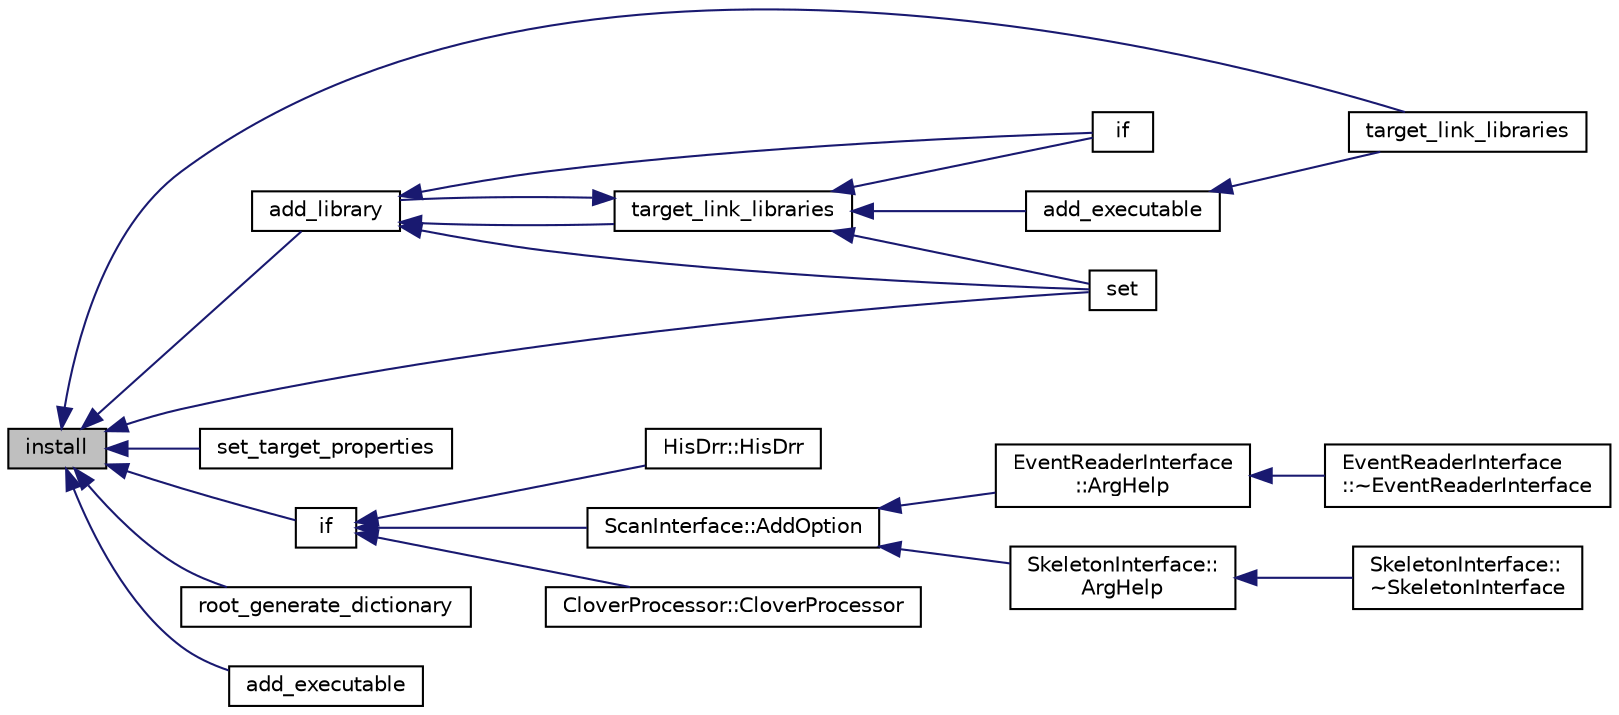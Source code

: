 digraph "install"
{
  edge [fontname="Helvetica",fontsize="10",labelfontname="Helvetica",labelfontsize="10"];
  node [fontname="Helvetica",fontsize="10",shape=record];
  rankdir="LR";
  Node1 [label="install",height=0.2,width=0.4,color="black", fillcolor="grey75", style="filled", fontcolor="black"];
  Node1 -> Node2 [dir="back",color="midnightblue",fontsize="10",style="solid",fontname="Helvetica"];
  Node2 [label="target_link_libraries",height=0.2,width=0.4,color="black", fillcolor="white", style="filled",URL="$dc/de0/_acquisition_2_m_c_a_2source_2_c_make_lists_8txt.html#a8c66cc332aca3a499df18a878d81e2d0"];
  Node1 -> Node3 [dir="back",color="midnightblue",fontsize="10",style="solid",fontname="Helvetica"];
  Node3 [label="set_target_properties",height=0.2,width=0.4,color="black", fillcolor="white", style="filled",URL="$df/d5d/_acquisition_2set2root_2source_2_c_make_lists_8txt.html#a451bcd40b353aee49acde6e3d4054e29"];
  Node1 -> Node4 [dir="back",color="midnightblue",fontsize="10",style="solid",fontname="Helvetica"];
  Node4 [label="if",height=0.2,width=0.4,color="black", fillcolor="white", style="filled",URL="$dc/d13/_acquisition_2_setup_2source_2_c_make_lists_8txt.html#ac278f6c11e929db7e8b8b98504af04a4"];
  Node4 -> Node5 [dir="back",color="midnightblue",fontsize="10",style="solid",fontname="Helvetica"];
  Node5 [label="CloverProcessor::CloverProcessor",height=0.2,width=0.4,color="black", fillcolor="white", style="filled",URL="$d5/d01/class_clover_processor.html#a3c58e3c0126c00e2eab8388339252d96"];
  Node4 -> Node6 [dir="back",color="midnightblue",fontsize="10",style="solid",fontname="Helvetica"];
  Node6 [label="HisDrr::HisDrr",height=0.2,width=0.4,color="black", fillcolor="white", style="filled",URL="$d7/d76/class_his_drr.html#a207f0b36c1559fb095c7fea6e5dea66a"];
  Node4 -> Node7 [dir="back",color="midnightblue",fontsize="10",style="solid",fontname="Helvetica"];
  Node7 [label="ScanInterface::AddOption",height=0.2,width=0.4,color="black", fillcolor="white", style="filled",URL="$d7/dfc/class_scan_interface.html#a699255fc22a8efde7ac261f8e37f3699",tooltip="Pointer to class derived from Unpacker class. "];
  Node7 -> Node8 [dir="back",color="midnightblue",fontsize="10",style="solid",fontname="Helvetica"];
  Node8 [label="EventReaderInterface\l::ArgHelp",height=0.2,width=0.4,color="black", fillcolor="white", style="filled",URL="$d5/de6/class_event_reader_interface.html#aab8e7a3b3af5b6583c44e1686c769d86"];
  Node8 -> Node9 [dir="back",color="midnightblue",fontsize="10",style="solid",fontname="Helvetica"];
  Node9 [label="EventReaderInterface\l::~EventReaderInterface",height=0.2,width=0.4,color="black", fillcolor="white", style="filled",URL="$d5/de6/class_event_reader_interface.html#a566183e30124c460ac143ac22f0a9ac5",tooltip="Destructor. "];
  Node7 -> Node10 [dir="back",color="midnightblue",fontsize="10",style="solid",fontname="Helvetica"];
  Node10 [label="SkeletonInterface::\lArgHelp",height=0.2,width=0.4,color="black", fillcolor="white", style="filled",URL="$de/dab/class_skeleton_interface.html#a6c5a4bfa211f07126679b2dfcf5a4cd2"];
  Node10 -> Node11 [dir="back",color="midnightblue",fontsize="10",style="solid",fontname="Helvetica"];
  Node11 [label="SkeletonInterface::\l~SkeletonInterface",height=0.2,width=0.4,color="black", fillcolor="white", style="filled",URL="$de/dab/class_skeleton_interface.html#a3de5f64aaab18c4d4d623f287f568f75",tooltip="Destructor. "];
  Node1 -> Node12 [dir="back",color="midnightblue",fontsize="10",style="solid",fontname="Helvetica"];
  Node12 [label="set",height=0.2,width=0.4,color="black", fillcolor="white", style="filled",URL="$d8/d72/_analysis_2_scan_libraries_2source_2_c_make_lists_8txt.html#a1ad63234ee85b49085028e272da37be1"];
  Node1 -> Node13 [dir="back",color="midnightblue",fontsize="10",style="solid",fontname="Helvetica"];
  Node13 [label="root_generate_dictionary",height=0.2,width=0.4,color="black", fillcolor="white", style="filled",URL="$d1/d7c/_analysis_2_utilities_2_root_scanner_2source_2_c_make_lists_8txt.html#ae5d44bde084259aca9b65293aa1bf044"];
  Node1 -> Node14 [dir="back",color="midnightblue",fontsize="10",style="solid",fontname="Helvetica"];
  Node14 [label="add_executable",height=0.2,width=0.4,color="black", fillcolor="white", style="filled",URL="$d7/d65/_analysis_2_utkscan_2core_2tests_2_c_make_lists_8txt.html#a2770a975aa5d236cf6e3e0b954edcc78"];
  Node1 -> Node15 [dir="back",color="midnightblue",fontsize="10",style="solid",fontname="Helvetica"];
  Node15 [label="add_library",height=0.2,width=0.4,color="black", fillcolor="white", style="filled",URL="$d8/d36/_core_2source_2_c_make_lists_8txt.html#a04dade15318d8138411c7e87d9b781c6"];
  Node15 -> Node16 [dir="back",color="midnightblue",fontsize="10",style="solid",fontname="Helvetica"];
  Node16 [label="target_link_libraries",height=0.2,width=0.4,color="black", fillcolor="white", style="filled",URL="$d8/d88/_acquisition_2_interface_2source_2_c_make_lists_8txt.html#aee11318b1686a2c5dc0643ab535aff51"];
  Node16 -> Node17 [dir="back",color="midnightblue",fontsize="10",style="solid",fontname="Helvetica"];
  Node17 [label="add_executable",height=0.2,width=0.4,color="black", fillcolor="white", style="filled",URL="$dc/d13/_acquisition_2_setup_2source_2_c_make_lists_8txt.html#a7d99048ac24b98b055dbabe3d5379aba"];
  Node17 -> Node2 [dir="back",color="midnightblue",fontsize="10",style="solid",fontname="Helvetica"];
  Node16 -> Node18 [dir="back",color="midnightblue",fontsize="10",style="solid",fontname="Helvetica"];
  Node18 [label="if",height=0.2,width=0.4,color="black", fillcolor="white", style="filled",URL="$dc/d06/_analysis_2_resources_2source_2_c_make_lists_8txt.html#a2b3c95c1721b55b0bc52245bd0882c65"];
  Node16 -> Node12 [dir="back",color="midnightblue",fontsize="10",style="solid",fontname="Helvetica"];
  Node16 -> Node15 [dir="back",color="midnightblue",fontsize="10",style="solid",fontname="Helvetica"];
  Node15 -> Node18 [dir="back",color="midnightblue",fontsize="10",style="solid",fontname="Helvetica"];
  Node15 -> Node12 [dir="back",color="midnightblue",fontsize="10",style="solid",fontname="Helvetica"];
}
